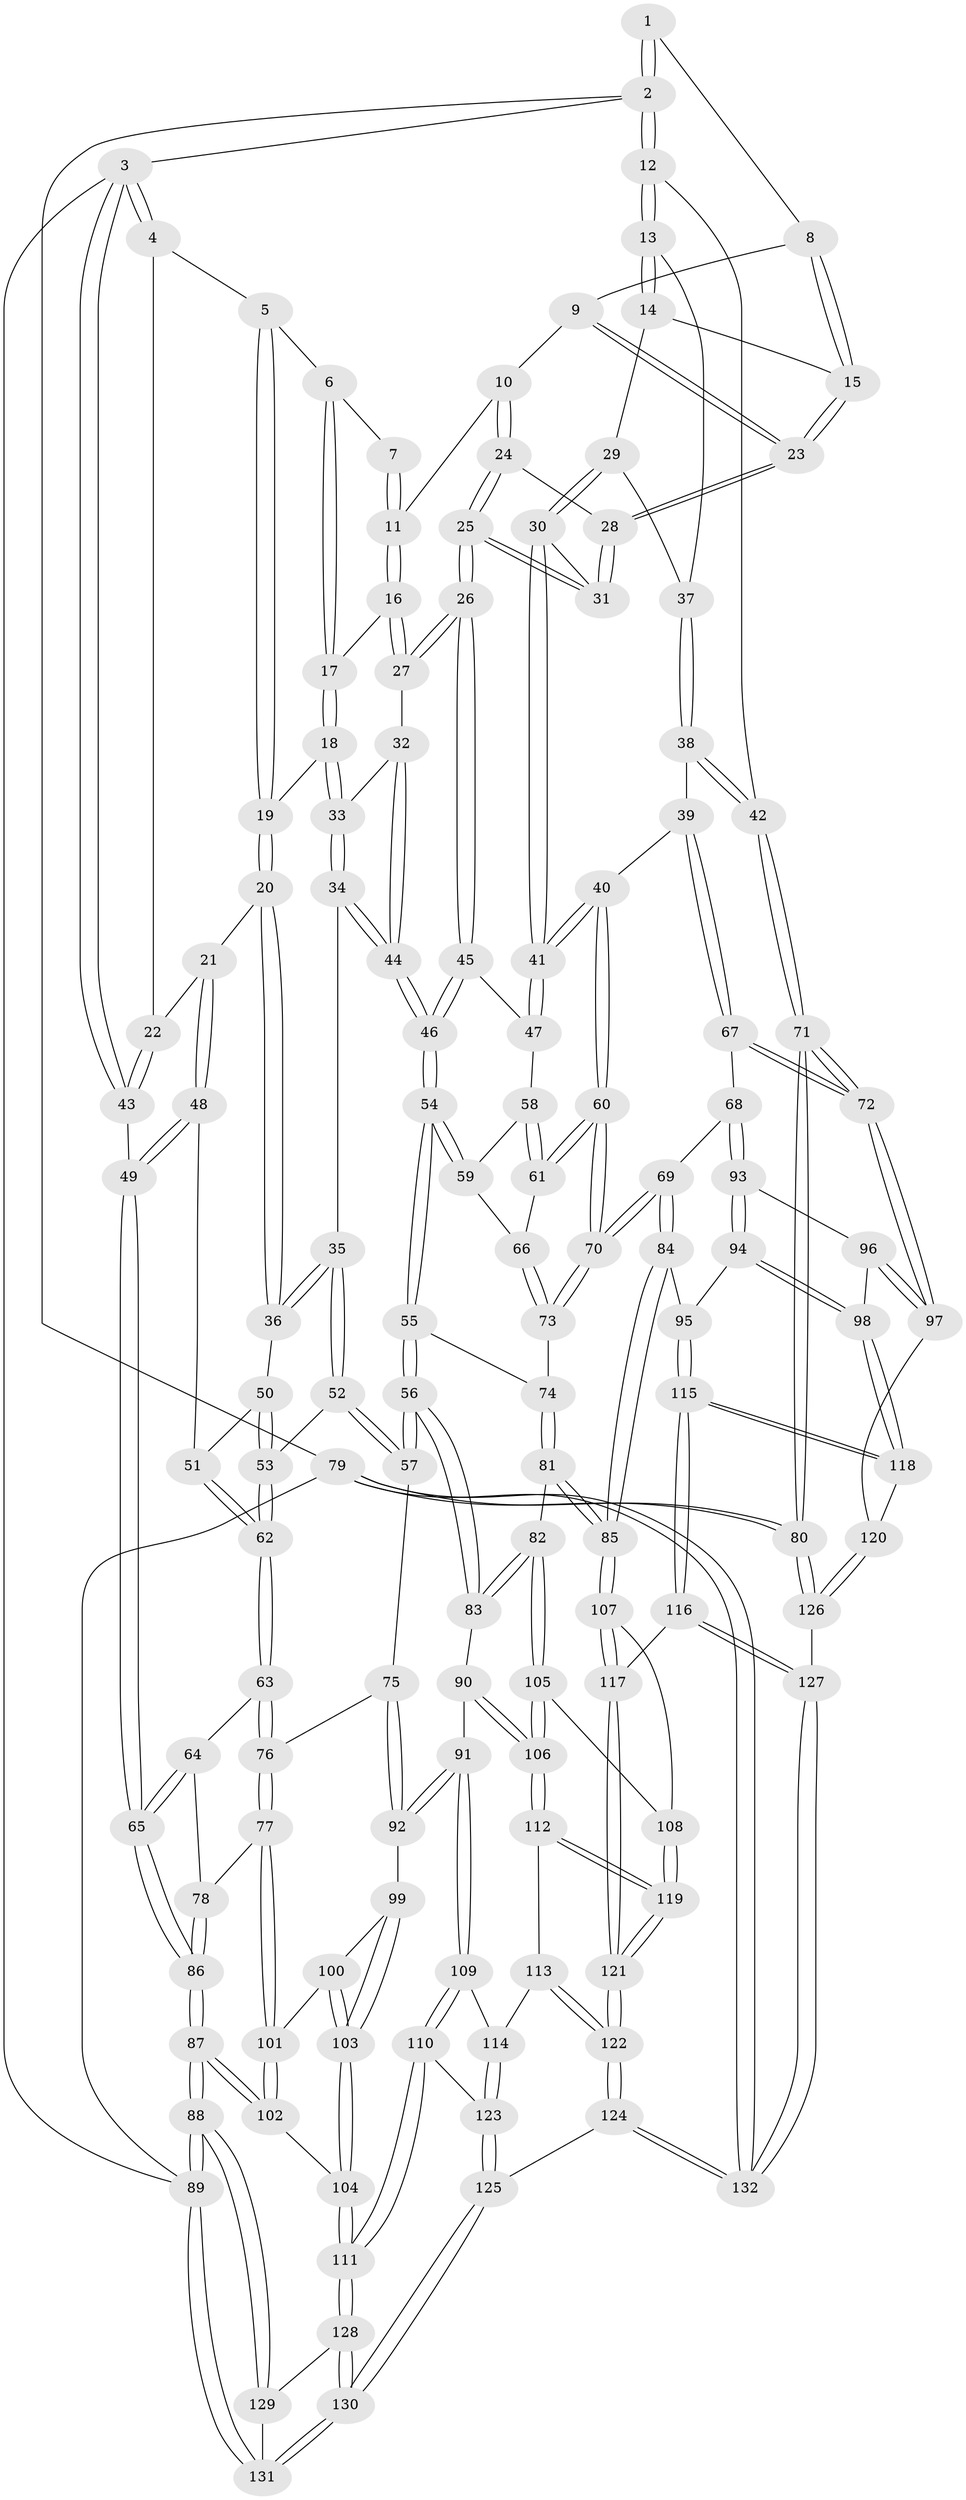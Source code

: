 // coarse degree distribution, {3: 0.13414634146341464, 6: 0.08536585365853659, 4: 0.4634146341463415, 5: 0.2926829268292683, 7: 0.012195121951219513, 2: 0.012195121951219513}
// Generated by graph-tools (version 1.1) at 2025/52/02/27/25 19:52:39]
// undirected, 132 vertices, 327 edges
graph export_dot {
graph [start="1"]
  node [color=gray90,style=filled];
  1 [pos="+0.786123921546426+0"];
  2 [pos="+1+0"];
  3 [pos="+0+0"];
  4 [pos="+0.003760462011576057+0"];
  5 [pos="+0.20128544377396518+0"];
  6 [pos="+0.41437265620897884+0"];
  7 [pos="+0.6286650909062091+0"];
  8 [pos="+0.7795729026552218+0"];
  9 [pos="+0.6803663272680578+0.08264188763103432"];
  10 [pos="+0.6501772098574485+0.08220310881146634"];
  11 [pos="+0.6272282812864921+0.0666551587681496"];
  12 [pos="+1+0"];
  13 [pos="+1+0.014313290621790273"];
  14 [pos="+0.8300624735510115+0.10267302805659735"];
  15 [pos="+0.8052201679485157+0.0917846241894932"];
  16 [pos="+0.5110764064417864+0.09823750041931661"];
  17 [pos="+0.4493464726770761+0.07626348876909635"];
  18 [pos="+0.4370963800880939+0.09248674145813124"];
  19 [pos="+0.27690765759905894+0.11086156959804817"];
  20 [pos="+0.19071291232327478+0.21891189771756586"];
  21 [pos="+0.155033159725113+0.2048455195861067"];
  22 [pos="+0.12767677857642976+0.170486893442889"];
  23 [pos="+0.7537949588505078+0.11769903929485152"];
  24 [pos="+0.6314422648940912+0.21963773232003503"];
  25 [pos="+0.6248551266083897+0.2320036415823446"];
  26 [pos="+0.6221518452900004+0.2337673964935389"];
  27 [pos="+0.5873851121253227+0.21301900099672796"];
  28 [pos="+0.7490471479218956+0.13319221526108668"];
  29 [pos="+0.8565883467988967+0.17903388156963573"];
  30 [pos="+0.7728849313061542+0.2538755518392267"];
  31 [pos="+0.7678179062405545+0.24948164775397574"];
  32 [pos="+0.4656318691624072+0.24548496287001348"];
  33 [pos="+0.42918685961835257+0.12904921680850107"];
  34 [pos="+0.2886792563995303+0.27519600391410065"];
  35 [pos="+0.2595998892347177+0.2732021220551937"];
  36 [pos="+0.201361008708642+0.23133021530036915"];
  37 [pos="+0.9055579393887119+0.20940972734932511"];
  38 [pos="+0.9238853566939649+0.3334734915747467"];
  39 [pos="+0.8601672018322545+0.38069426953745783"];
  40 [pos="+0.8212992240114687+0.37866515365653536"];
  41 [pos="+0.81978920398414+0.37708407928557736"];
  42 [pos="+1+0.29363897709632386"];
  43 [pos="+0+0.20522352812423544"];
  44 [pos="+0.4355434249328101+0.3570467503645846"];
  45 [pos="+0.6146433253803484+0.28695889759404336"];
  46 [pos="+0.4424296049435704+0.3683752851602454"];
  47 [pos="+0.6417595280146323+0.3313556076481174"];
  48 [pos="+0.030150276723045523+0.31941277850275723"];
  49 [pos="+0+0.33027060318931467"];
  50 [pos="+0.1500620502510024+0.34228150438400995"];
  51 [pos="+0.05996993376981691+0.36772244225998946"];
  52 [pos="+0.23140167146878818+0.4567841371017426"];
  53 [pos="+0.12312865979443875+0.45440770364719385"];
  54 [pos="+0.44690383364360287+0.4129004204888209"];
  55 [pos="+0.4458854124354826+0.41989392189747826"];
  56 [pos="+0.3447181625116206+0.5436551231995259"];
  57 [pos="+0.29867659834078275+0.5244710388464416"];
  58 [pos="+0.639958376764608+0.33760993608755957"];
  59 [pos="+0.6075772659801206+0.39947738218412204"];
  60 [pos="+0.7833976314162796+0.42556993314866287"];
  61 [pos="+0.6794526079886491+0.44494327476757106"];
  62 [pos="+0.10096498626362384+0.46128430084124333"];
  63 [pos="+0.09382302413767159+0.4694303194285135"];
  64 [pos="+0.002345304419652997+0.4718010132929172"];
  65 [pos="+0+0.45488045659423526"];
  66 [pos="+0.6345255470846491+0.46916209768648637"];
  67 [pos="+0.8619075864686551+0.3838968912012101"];
  68 [pos="+0.8962934254197745+0.58402517834646"];
  69 [pos="+0.7482815552382776+0.5682991342397247"];
  70 [pos="+0.7481833002945462+0.5679544749423228"];
  71 [pos="+1+0.6672239980402078"];
  72 [pos="+1+0.666888974626793"];
  73 [pos="+0.6174533332386812+0.5045768968576073"];
  74 [pos="+0.5814791601400159+0.5230287626339423"];
  75 [pos="+0.19793736741514614+0.5779460825895933"];
  76 [pos="+0.09635859627795154+0.59486944143367"];
  77 [pos="+0.0910839048242654+0.6048609711523882"];
  78 [pos="+0.027661155930658633+0.6177143498965009"];
  79 [pos="+1+1"];
  80 [pos="+1+1"];
  81 [pos="+0.5693791593999193+0.5909144860332853"];
  82 [pos="+0.4005469582440859+0.6256405351285048"];
  83 [pos="+0.3534870711600264+0.5751877976631186"];
  84 [pos="+0.7115589828734511+0.6796773321365593"];
  85 [pos="+0.6391983307351982+0.6991756205876912"];
  86 [pos="+0+0.7043813366930874"];
  87 [pos="+0+0.730355363463025"];
  88 [pos="+0+1"];
  89 [pos="+0+1"];
  90 [pos="+0.26308759322249115+0.672920445612877"];
  91 [pos="+0.21744514692413303+0.6979477668719588"];
  92 [pos="+0.20405456201058905+0.6950540406512873"];
  93 [pos="+0.9049269257220804+0.592023320683826"];
  94 [pos="+0.7950925244488255+0.7115651755185042"];
  95 [pos="+0.7378378917991806+0.6962411741806229"];
  96 [pos="+0.9114734790821097+0.594366235138853"];
  97 [pos="+1+0.6686086782834697"];
  98 [pos="+0.8519270286078102+0.7590947402945266"];
  99 [pos="+0.19604148418162984+0.695140138145561"];
  100 [pos="+0.12061665613470372+0.6384960270832122"];
  101 [pos="+0.09385631739244983+0.6104326999255203"];
  102 [pos="+0.06089140206320454+0.7959824083645969"];
  103 [pos="+0.11034051018335006+0.7786497625822593"];
  104 [pos="+0.08701062847129917+0.8087696727768017"];
  105 [pos="+0.4032469356854878+0.6356252411936089"];
  106 [pos="+0.32648781638883334+0.774644431667947"];
  107 [pos="+0.6205764721726889+0.7250640980914417"];
  108 [pos="+0.4736288525132473+0.7401399997817246"];
  109 [pos="+0.2307544057070001+0.7455387657534404"];
  110 [pos="+0.1255309466058354+0.8548728092370347"];
  111 [pos="+0.12099456091400725+0.855838507460479"];
  112 [pos="+0.3255527567098591+0.7812844543591133"];
  113 [pos="+0.283464325278755+0.8072089311077661"];
  114 [pos="+0.28101701811640806+0.8078391173323252"];
  115 [pos="+0.7486473960311114+0.842226354603933"];
  116 [pos="+0.7205327458433098+0.8925374287090821"];
  117 [pos="+0.6237235760548554+0.7888337476313605"];
  118 [pos="+0.8751179188367054+0.7816668067732752"];
  119 [pos="+0.4400625602319845+0.8320603657976452"];
  120 [pos="+0.8850806723266392+0.7866432591595212"];
  121 [pos="+0.4683714711742172+0.9942520963368543"];
  122 [pos="+0.4664059561156229+1"];
  123 [pos="+0.2467159701015464+0.8508972766508304"];
  124 [pos="+0.462285039944672+1"];
  125 [pos="+0.38859622916179526+1"];
  126 [pos="+0.8790882024985516+0.8777910550818938"];
  127 [pos="+0.7435387801100244+1"];
  128 [pos="+0.12026797542623492+0.8619885208369369"];
  129 [pos="+0.09586632098303151+0.8980945377678223"];
  130 [pos="+0.3459141079391852+1"];
  131 [pos="+0.11544849388851817+1"];
  132 [pos="+0.6990181063757172+1"];
  1 -- 2;
  1 -- 2;
  1 -- 8;
  2 -- 3;
  2 -- 12;
  2 -- 12;
  2 -- 79;
  3 -- 4;
  3 -- 4;
  3 -- 43;
  3 -- 43;
  3 -- 89;
  4 -- 5;
  4 -- 22;
  5 -- 6;
  5 -- 19;
  5 -- 19;
  6 -- 7;
  6 -- 17;
  6 -- 17;
  7 -- 11;
  7 -- 11;
  8 -- 9;
  8 -- 15;
  8 -- 15;
  9 -- 10;
  9 -- 23;
  9 -- 23;
  10 -- 11;
  10 -- 24;
  10 -- 24;
  11 -- 16;
  11 -- 16;
  12 -- 13;
  12 -- 13;
  12 -- 42;
  13 -- 14;
  13 -- 14;
  13 -- 37;
  14 -- 15;
  14 -- 29;
  15 -- 23;
  15 -- 23;
  16 -- 17;
  16 -- 27;
  16 -- 27;
  17 -- 18;
  17 -- 18;
  18 -- 19;
  18 -- 33;
  18 -- 33;
  19 -- 20;
  19 -- 20;
  20 -- 21;
  20 -- 36;
  20 -- 36;
  21 -- 22;
  21 -- 48;
  21 -- 48;
  22 -- 43;
  22 -- 43;
  23 -- 28;
  23 -- 28;
  24 -- 25;
  24 -- 25;
  24 -- 28;
  25 -- 26;
  25 -- 26;
  25 -- 31;
  25 -- 31;
  26 -- 27;
  26 -- 27;
  26 -- 45;
  26 -- 45;
  27 -- 32;
  28 -- 31;
  28 -- 31;
  29 -- 30;
  29 -- 30;
  29 -- 37;
  30 -- 31;
  30 -- 41;
  30 -- 41;
  32 -- 33;
  32 -- 44;
  32 -- 44;
  33 -- 34;
  33 -- 34;
  34 -- 35;
  34 -- 44;
  34 -- 44;
  35 -- 36;
  35 -- 36;
  35 -- 52;
  35 -- 52;
  36 -- 50;
  37 -- 38;
  37 -- 38;
  38 -- 39;
  38 -- 42;
  38 -- 42;
  39 -- 40;
  39 -- 67;
  39 -- 67;
  40 -- 41;
  40 -- 41;
  40 -- 60;
  40 -- 60;
  41 -- 47;
  41 -- 47;
  42 -- 71;
  42 -- 71;
  43 -- 49;
  44 -- 46;
  44 -- 46;
  45 -- 46;
  45 -- 46;
  45 -- 47;
  46 -- 54;
  46 -- 54;
  47 -- 58;
  48 -- 49;
  48 -- 49;
  48 -- 51;
  49 -- 65;
  49 -- 65;
  50 -- 51;
  50 -- 53;
  50 -- 53;
  51 -- 62;
  51 -- 62;
  52 -- 53;
  52 -- 57;
  52 -- 57;
  53 -- 62;
  53 -- 62;
  54 -- 55;
  54 -- 55;
  54 -- 59;
  54 -- 59;
  55 -- 56;
  55 -- 56;
  55 -- 74;
  56 -- 57;
  56 -- 57;
  56 -- 83;
  56 -- 83;
  57 -- 75;
  58 -- 59;
  58 -- 61;
  58 -- 61;
  59 -- 66;
  60 -- 61;
  60 -- 61;
  60 -- 70;
  60 -- 70;
  61 -- 66;
  62 -- 63;
  62 -- 63;
  63 -- 64;
  63 -- 76;
  63 -- 76;
  64 -- 65;
  64 -- 65;
  64 -- 78;
  65 -- 86;
  65 -- 86;
  66 -- 73;
  66 -- 73;
  67 -- 68;
  67 -- 72;
  67 -- 72;
  68 -- 69;
  68 -- 93;
  68 -- 93;
  69 -- 70;
  69 -- 70;
  69 -- 84;
  69 -- 84;
  70 -- 73;
  70 -- 73;
  71 -- 72;
  71 -- 72;
  71 -- 80;
  71 -- 80;
  72 -- 97;
  72 -- 97;
  73 -- 74;
  74 -- 81;
  74 -- 81;
  75 -- 76;
  75 -- 92;
  75 -- 92;
  76 -- 77;
  76 -- 77;
  77 -- 78;
  77 -- 101;
  77 -- 101;
  78 -- 86;
  78 -- 86;
  79 -- 80;
  79 -- 80;
  79 -- 132;
  79 -- 132;
  79 -- 89;
  80 -- 126;
  80 -- 126;
  81 -- 82;
  81 -- 85;
  81 -- 85;
  82 -- 83;
  82 -- 83;
  82 -- 105;
  82 -- 105;
  83 -- 90;
  84 -- 85;
  84 -- 85;
  84 -- 95;
  85 -- 107;
  85 -- 107;
  86 -- 87;
  86 -- 87;
  87 -- 88;
  87 -- 88;
  87 -- 102;
  87 -- 102;
  88 -- 89;
  88 -- 89;
  88 -- 129;
  88 -- 129;
  89 -- 131;
  89 -- 131;
  90 -- 91;
  90 -- 106;
  90 -- 106;
  91 -- 92;
  91 -- 92;
  91 -- 109;
  91 -- 109;
  92 -- 99;
  93 -- 94;
  93 -- 94;
  93 -- 96;
  94 -- 95;
  94 -- 98;
  94 -- 98;
  95 -- 115;
  95 -- 115;
  96 -- 97;
  96 -- 97;
  96 -- 98;
  97 -- 120;
  98 -- 118;
  98 -- 118;
  99 -- 100;
  99 -- 103;
  99 -- 103;
  100 -- 101;
  100 -- 103;
  100 -- 103;
  101 -- 102;
  101 -- 102;
  102 -- 104;
  103 -- 104;
  103 -- 104;
  104 -- 111;
  104 -- 111;
  105 -- 106;
  105 -- 106;
  105 -- 108;
  106 -- 112;
  106 -- 112;
  107 -- 108;
  107 -- 117;
  107 -- 117;
  108 -- 119;
  108 -- 119;
  109 -- 110;
  109 -- 110;
  109 -- 114;
  110 -- 111;
  110 -- 111;
  110 -- 123;
  111 -- 128;
  111 -- 128;
  112 -- 113;
  112 -- 119;
  112 -- 119;
  113 -- 114;
  113 -- 122;
  113 -- 122;
  114 -- 123;
  114 -- 123;
  115 -- 116;
  115 -- 116;
  115 -- 118;
  115 -- 118;
  116 -- 117;
  116 -- 127;
  116 -- 127;
  117 -- 121;
  117 -- 121;
  118 -- 120;
  119 -- 121;
  119 -- 121;
  120 -- 126;
  120 -- 126;
  121 -- 122;
  121 -- 122;
  122 -- 124;
  122 -- 124;
  123 -- 125;
  123 -- 125;
  124 -- 125;
  124 -- 132;
  124 -- 132;
  125 -- 130;
  125 -- 130;
  126 -- 127;
  127 -- 132;
  127 -- 132;
  128 -- 129;
  128 -- 130;
  128 -- 130;
  129 -- 131;
  130 -- 131;
  130 -- 131;
}

